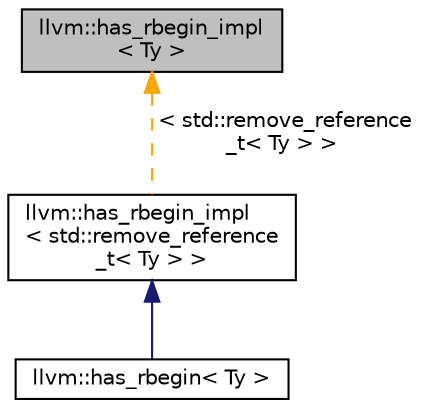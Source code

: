 digraph "llvm::has_rbegin_impl&lt; Ty &gt;"
{
 // LATEX_PDF_SIZE
  bgcolor="transparent";
  edge [fontname="Helvetica",fontsize="10",labelfontname="Helvetica",labelfontsize="10"];
  node [fontname="Helvetica",fontsize="10",shape=record];
  Node1 [label="llvm::has_rbegin_impl\l\< Ty \>",height=0.2,width=0.4,color="black", fillcolor="grey75", style="filled", fontcolor="black",tooltip="Helper to determine if type T has a member called rbegin()."];
  Node1 -> Node2 [dir="back",color="orange",fontsize="10",style="dashed",label=" \< std::remove_reference\l_t\< Ty \> \>" ,fontname="Helvetica"];
  Node2 [label="llvm::has_rbegin_impl\l\< std::remove_reference\l_t\< Ty \> \>",height=0.2,width=0.4,color="black",URL="$classllvm_1_1has__rbegin__impl.html",tooltip=" "];
  Node2 -> Node3 [dir="back",color="midnightblue",fontsize="10",style="solid",fontname="Helvetica"];
  Node3 [label="llvm::has_rbegin\< Ty \>",height=0.2,width=0.4,color="black",URL="$structllvm_1_1has__rbegin.html",tooltip="Metafunction to determine if T& or T has a member called rbegin()."];
}
